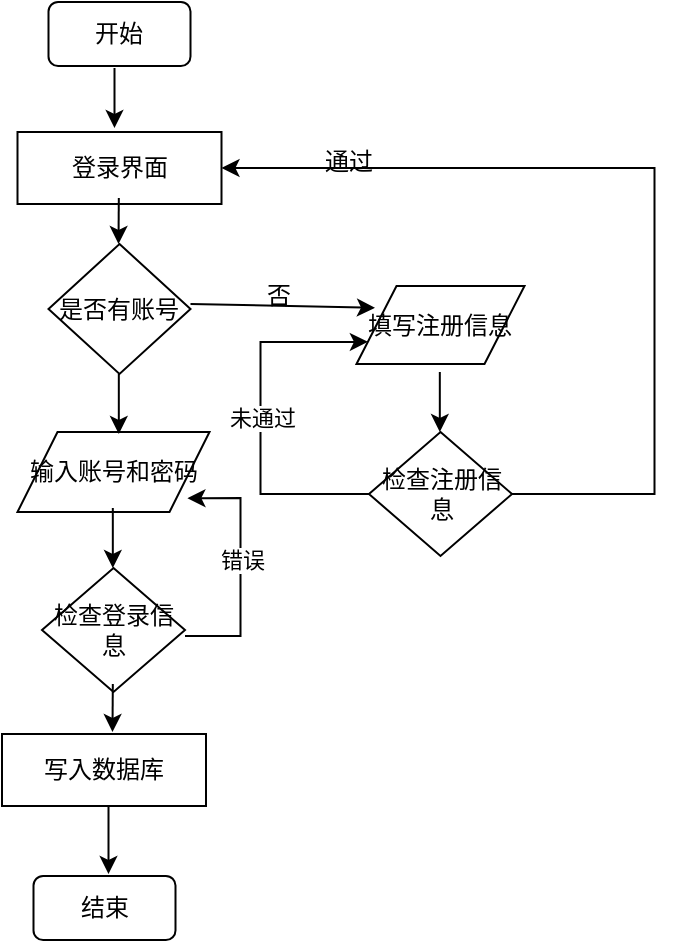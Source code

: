 <mxfile version="24.0.7" type="github">
  <diagram name="第 1 页" id="jbKgMZ8qUMG0ULwYWJjo">
    <mxGraphModel dx="1050" dy="538" grid="0" gridSize="10" guides="1" tooltips="1" connect="1" arrows="1" fold="1" page="1" pageScale="1" pageWidth="827" pageHeight="1169" math="0" shadow="0">
      <root>
        <mxCell id="0" />
        <mxCell id="1" parent="0" />
        <mxCell id="NztIIjIINFcwzbr1o9Jd-1" value="开始" style="rounded=1;whiteSpace=wrap;html=1;" vertex="1" parent="1">
          <mxGeometry x="249.25" y="116" width="71" height="32" as="geometry" />
        </mxCell>
        <mxCell id="NztIIjIINFcwzbr1o9Jd-2" value="登录界面" style="rounded=0;whiteSpace=wrap;html=1;" vertex="1" parent="1">
          <mxGeometry x="233.75" y="181" width="102" height="36" as="geometry" />
        </mxCell>
        <mxCell id="NztIIjIINFcwzbr1o9Jd-3" value="是否有账号" style="rhombus;whiteSpace=wrap;html=1;" vertex="1" parent="1">
          <mxGeometry x="249.25" y="237" width="71" height="65" as="geometry" />
        </mxCell>
        <mxCell id="NztIIjIINFcwzbr1o9Jd-4" value="输入账号和密码" style="shape=parallelogram;perimeter=parallelogramPerimeter;whiteSpace=wrap;html=1;fixedSize=1;" vertex="1" parent="1">
          <mxGeometry x="233.75" y="331" width="96" height="40" as="geometry" />
        </mxCell>
        <mxCell id="NztIIjIINFcwzbr1o9Jd-5" value="检查登录信息" style="rhombus;whiteSpace=wrap;html=1;" vertex="1" parent="1">
          <mxGeometry x="246" y="399" width="71.5" height="62" as="geometry" />
        </mxCell>
        <mxCell id="NztIIjIINFcwzbr1o9Jd-7" value="写入数据库" style="rounded=0;whiteSpace=wrap;html=1;" vertex="1" parent="1">
          <mxGeometry x="226" y="482" width="102" height="36" as="geometry" />
        </mxCell>
        <mxCell id="NztIIjIINFcwzbr1o9Jd-8" value="结束" style="rounded=1;whiteSpace=wrap;html=1;" vertex="1" parent="1">
          <mxGeometry x="241.75" y="553" width="71" height="32" as="geometry" />
        </mxCell>
        <mxCell id="NztIIjIINFcwzbr1o9Jd-10" value="" style="endArrow=classic;html=1;rounded=0;" edge="1" parent="1">
          <mxGeometry width="50" height="50" relative="1" as="geometry">
            <mxPoint x="282.25" y="149" as="sourcePoint" />
            <mxPoint x="282.25" y="179" as="targetPoint" />
          </mxGeometry>
        </mxCell>
        <mxCell id="NztIIjIINFcwzbr1o9Jd-11" value="" style="endArrow=classic;html=1;rounded=0;" edge="1" parent="1">
          <mxGeometry width="50" height="50" relative="1" as="geometry">
            <mxPoint x="284.41" y="214" as="sourcePoint" />
            <mxPoint x="284.25" y="237" as="targetPoint" />
          </mxGeometry>
        </mxCell>
        <mxCell id="NztIIjIINFcwzbr1o9Jd-13" value="" style="endArrow=classic;html=1;rounded=0;" edge="1" parent="1">
          <mxGeometry width="50" height="50" relative="1" as="geometry">
            <mxPoint x="284.41" y="302" as="sourcePoint" />
            <mxPoint x="284.41" y="332" as="targetPoint" />
          </mxGeometry>
        </mxCell>
        <mxCell id="NztIIjIINFcwzbr1o9Jd-14" value="" style="endArrow=classic;html=1;rounded=0;" edge="1" parent="1">
          <mxGeometry width="50" height="50" relative="1" as="geometry">
            <mxPoint x="281.41" y="369" as="sourcePoint" />
            <mxPoint x="281.41" y="399" as="targetPoint" />
          </mxGeometry>
        </mxCell>
        <mxCell id="NztIIjIINFcwzbr1o9Jd-15" value="" style="endArrow=classic;html=1;rounded=0;" edge="1" parent="1">
          <mxGeometry width="50" height="50" relative="1" as="geometry">
            <mxPoint x="281.41" y="457" as="sourcePoint" />
            <mxPoint x="281.25" y="481" as="targetPoint" />
          </mxGeometry>
        </mxCell>
        <mxCell id="NztIIjIINFcwzbr1o9Jd-16" value="" style="endArrow=classic;html=1;rounded=0;" edge="1" parent="1">
          <mxGeometry width="50" height="50" relative="1" as="geometry">
            <mxPoint x="279.25" y="518" as="sourcePoint" />
            <mxPoint x="279.25" y="552" as="targetPoint" />
          </mxGeometry>
        </mxCell>
        <mxCell id="NztIIjIINFcwzbr1o9Jd-17" value="填写注册信息" style="shape=parallelogram;perimeter=parallelogramPerimeter;whiteSpace=wrap;html=1;fixedSize=1;" vertex="1" parent="1">
          <mxGeometry x="403.25" y="258" width="84" height="39" as="geometry" />
        </mxCell>
        <mxCell id="NztIIjIINFcwzbr1o9Jd-19" value="" style="endArrow=classic;html=1;rounded=0;entryX=0.11;entryY=0.28;entryDx=0;entryDy=0;entryPerimeter=0;" edge="1" parent="1" target="NztIIjIINFcwzbr1o9Jd-17">
          <mxGeometry width="50" height="50" relative="1" as="geometry">
            <mxPoint x="320.25" y="267" as="sourcePoint" />
            <mxPoint x="320.25" y="297" as="targetPoint" />
          </mxGeometry>
        </mxCell>
        <mxCell id="NztIIjIINFcwzbr1o9Jd-20" value="" style="endArrow=classic;html=1;rounded=0;entryX=1;entryY=0.5;entryDx=0;entryDy=0;exitX=1;exitY=0.5;exitDx=0;exitDy=0;" edge="1" parent="1" source="NztIIjIINFcwzbr1o9Jd-24" target="NztIIjIINFcwzbr1o9Jd-2">
          <mxGeometry width="50" height="50" relative="1" as="geometry">
            <mxPoint x="549.25" y="459" as="sourcePoint" />
            <mxPoint x="448.25" y="184" as="targetPoint" />
            <Array as="points">
              <mxPoint x="552.25" y="362" />
              <mxPoint x="552.25" y="199" />
            </Array>
          </mxGeometry>
        </mxCell>
        <mxCell id="NztIIjIINFcwzbr1o9Jd-21" value="通过" style="text;html=1;align=center;verticalAlign=middle;resizable=0;points=[];autosize=1;strokeColor=none;fillColor=none;" vertex="1" parent="1">
          <mxGeometry x="377.75" y="183" width="42" height="26" as="geometry" />
        </mxCell>
        <mxCell id="NztIIjIINFcwzbr1o9Jd-22" value="否" style="text;html=1;align=center;verticalAlign=middle;resizable=0;points=[];autosize=1;strokeColor=none;fillColor=none;" vertex="1" parent="1">
          <mxGeometry x="348.75" y="250" width="30" height="26" as="geometry" />
        </mxCell>
        <mxCell id="NztIIjIINFcwzbr1o9Jd-23" value="" style="endArrow=classic;html=1;rounded=0;" edge="1" parent="1">
          <mxGeometry width="50" height="50" relative="1" as="geometry">
            <mxPoint x="444.91" y="301" as="sourcePoint" />
            <mxPoint x="444.91" y="331" as="targetPoint" />
          </mxGeometry>
        </mxCell>
        <mxCell id="NztIIjIINFcwzbr1o9Jd-24" value="检查注册信息" style="rhombus;whiteSpace=wrap;html=1;" vertex="1" parent="1">
          <mxGeometry x="409.5" y="331" width="71.5" height="62" as="geometry" />
        </mxCell>
        <mxCell id="NztIIjIINFcwzbr1o9Jd-25" value="" style="endArrow=classic;html=1;rounded=0;entryX=0;entryY=0.75;entryDx=0;entryDy=0;exitX=0;exitY=0.5;exitDx=0;exitDy=0;" edge="1" parent="1" source="NztIIjIINFcwzbr1o9Jd-24" target="NztIIjIINFcwzbr1o9Jd-17">
          <mxGeometry width="50" height="50" relative="1" as="geometry">
            <mxPoint x="365.25" y="368" as="sourcePoint" />
            <mxPoint x="401.25" y="281" as="targetPoint" />
            <Array as="points">
              <mxPoint x="355.25" y="362" />
              <mxPoint x="355.25" y="286" />
            </Array>
          </mxGeometry>
        </mxCell>
        <mxCell id="NztIIjIINFcwzbr1o9Jd-26" value="未通过" style="edgeLabel;html=1;align=center;verticalAlign=middle;resizable=0;points=[];" vertex="1" connectable="0" parent="NztIIjIINFcwzbr1o9Jd-25">
          <mxGeometry x="0.009" relative="1" as="geometry">
            <mxPoint as="offset" />
          </mxGeometry>
        </mxCell>
        <mxCell id="NztIIjIINFcwzbr1o9Jd-27" value="" style="endArrow=classic;html=1;rounded=0;entryX=0.885;entryY=0.828;entryDx=0;entryDy=0;entryPerimeter=0;" edge="1" parent="1" target="NztIIjIINFcwzbr1o9Jd-4">
          <mxGeometry width="50" height="50" relative="1" as="geometry">
            <mxPoint x="317.5" y="433" as="sourcePoint" />
            <mxPoint x="343.25" y="348" as="targetPoint" />
            <Array as="points">
              <mxPoint x="345.25" y="433" />
              <mxPoint x="345.25" y="364" />
            </Array>
          </mxGeometry>
        </mxCell>
        <mxCell id="NztIIjIINFcwzbr1o9Jd-28" value="错误" style="edgeLabel;html=1;align=center;verticalAlign=middle;resizable=0;points=[];" vertex="1" connectable="0" parent="NztIIjIINFcwzbr1o9Jd-27">
          <mxGeometry x="0.075" relative="1" as="geometry">
            <mxPoint as="offset" />
          </mxGeometry>
        </mxCell>
      </root>
    </mxGraphModel>
  </diagram>
</mxfile>
